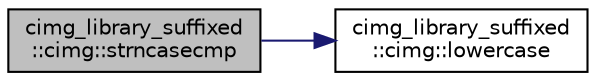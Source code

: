 digraph "cimg_library_suffixed::cimg::strncasecmp"
{
 // INTERACTIVE_SVG=YES
  edge [fontname="Helvetica",fontsize="10",labelfontname="Helvetica",labelfontsize="10"];
  node [fontname="Helvetica",fontsize="10",shape=record];
  rankdir="LR";
  Node3744 [label="cimg_library_suffixed\l::cimg::strncasecmp",height=0.2,width=0.4,color="black", fillcolor="grey75", style="filled", fontcolor="black"];
  Node3744 -> Node3745 [color="midnightblue",fontsize="10",style="solid",fontname="Helvetica"];
  Node3745 [label="cimg_library_suffixed\l::cimg::lowercase",height=0.2,width=0.4,color="black", fillcolor="white", style="filled",URL="$namespacecimg__library__suffixed_1_1cimg.html#ac9cf8d2a803d13d85e7fcc48fee55587",tooltip="Convert ascii character to lower case. "];
}
